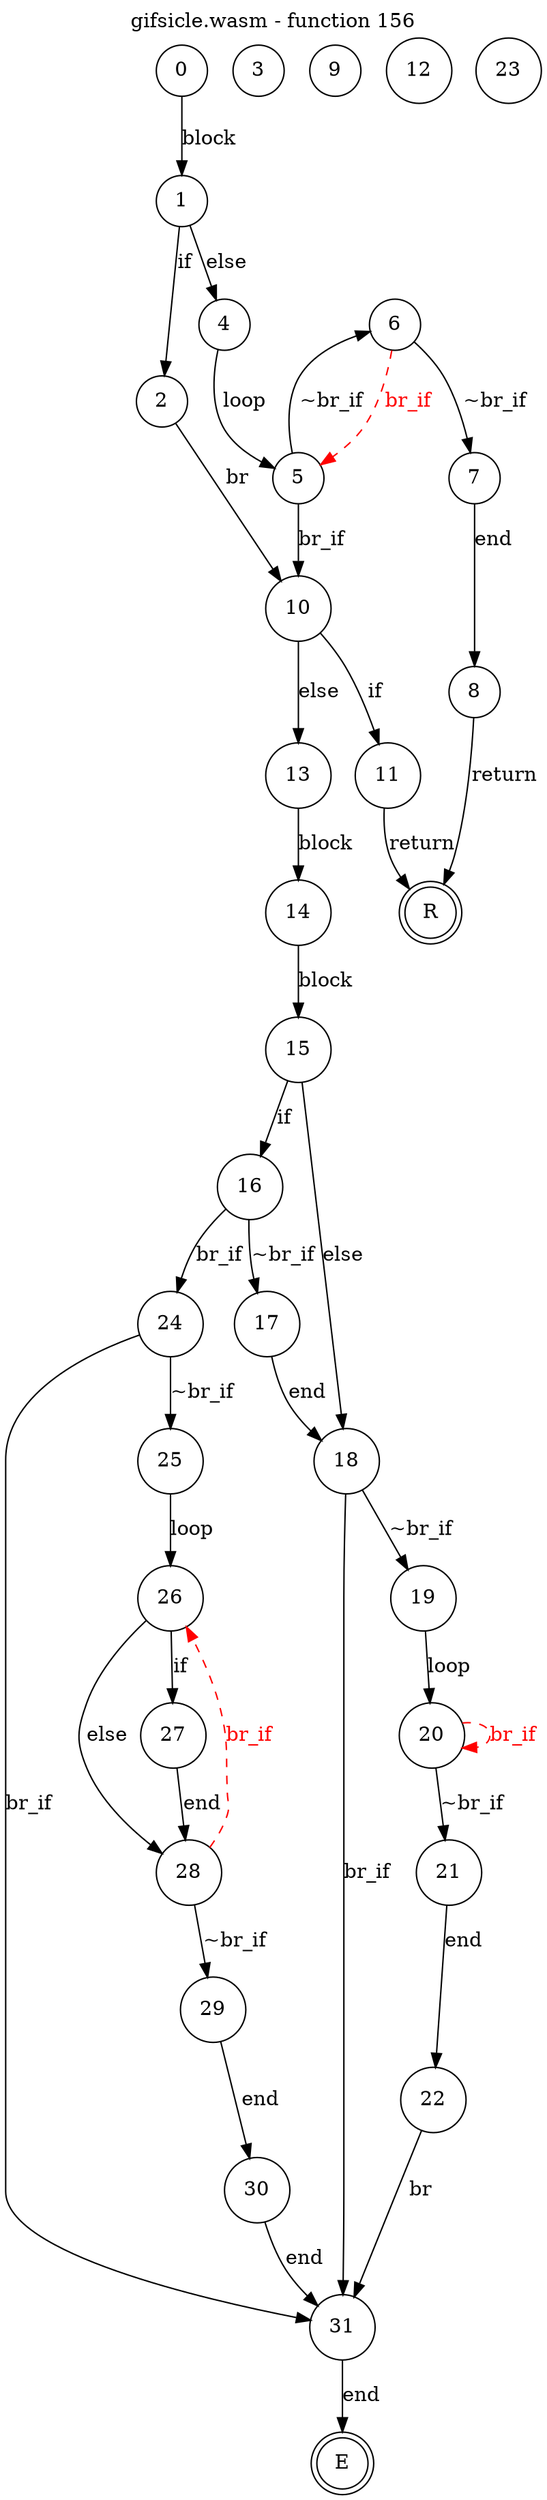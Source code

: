 digraph finite_state_machine {
    label = "gifsicle.wasm - function 156"
    labelloc =  t
    labelfontsize = 16
    labelfontcolor = black
    labelfontname = "Helvetica"
    node [shape = doublecircle]; E R ;
node [shape=circle, fontcolor=black, style="", label="0"]0
node [shape=circle, fontcolor=black, style="", label="1"]1
node [shape=circle, fontcolor=black, style="", label="2"]2
node [shape=circle, fontcolor=black, style="", label="3"]3
node [shape=circle, fontcolor=black, style="", label="4"]4
node [shape=circle, fontcolor=black, style="", label="5"]5
node [shape=circle, fontcolor=black, style="", label="6"]6
node [shape=circle, fontcolor=black, style="", label="7"]7
node [shape=circle, fontcolor=black, style="", label="8"]8
node [shape=circle, fontcolor=black, style="", label="9"]9
node [shape=circle, fontcolor=black, style="", label="10"]10
node [shape=circle, fontcolor=black, style="", label="11"]11
node [shape=circle, fontcolor=black, style="", label="12"]12
node [shape=circle, fontcolor=black, style="", label="13"]13
node [shape=circle, fontcolor=black, style="", label="14"]14
node [shape=circle, fontcolor=black, style="", label="15"]15
node [shape=circle, fontcolor=black, style="", label="16"]16
node [shape=circle, fontcolor=black, style="", label="17"]17
node [shape=circle, fontcolor=black, style="", label="18"]18
node [shape=circle, fontcolor=black, style="", label="19"]19
node [shape=circle, fontcolor=black, style="", label="20"]20
node [shape=circle, fontcolor=black, style="", label="21"]21
node [shape=circle, fontcolor=black, style="", label="22"]22
node [shape=circle, fontcolor=black, style="", label="23"]23
node [shape=circle, fontcolor=black, style="", label="24"]24
node [shape=circle, fontcolor=black, style="", label="25"]25
node [shape=circle, fontcolor=black, style="", label="26"]26
node [shape=circle, fontcolor=black, style="", label="27"]27
node [shape=circle, fontcolor=black, style="", label="28"]28
node [shape=circle, fontcolor=black, style="", label="29"]29
node [shape=circle, fontcolor=black, style="", label="30"]30
node [shape=circle, fontcolor=black, style="", label="31"]31
node [shape=circle, fontcolor=black, style="", label="E"]E
node [shape=circle, fontcolor=black, style="", label="R"]R
    0 -> 1[label="block"];
    1 -> 2[label="if"];
    1 -> 4[label="else"];
    2 -> 10[label="br"];
    4 -> 5[label="loop"];
    5 -> 6[label="~br_if"];
    5 -> 10[label="br_if"];
    6 -> 7[label="~br_if"];
    6 -> 5[style="dashed" color="red" fontcolor="red" label="br_if"];
    7 -> 8[label="end"];
    8 -> R[label="return"];
    10 -> 11[label="if"];
    10 -> 13[label="else"];
    11 -> R[label="return"];
    13 -> 14[label="block"];
    14 -> 15[label="block"];
    15 -> 16[label="if"];
    15 -> 18[label="else"];
    16 -> 17[label="~br_if"];
    16 -> 24[label="br_if"];
    17 -> 18[label="end"];
    18 -> 19[label="~br_if"];
    18 -> 31[label="br_if"];
    19 -> 20[label="loop"];
    20 -> 21[label="~br_if"];
    20 -> 20[style="dashed" color="red" fontcolor="red" label="br_if"];
    21 -> 22[label="end"];
    22 -> 31[label="br"];
    24 -> 25[label="~br_if"];
    24 -> 31[label="br_if"];
    25 -> 26[label="loop"];
    26 -> 27[label="if"];
    26 -> 28[label="else"];
    27 -> 28[label="end"];
    28 -> 29[label="~br_if"];
    28 -> 26[style="dashed" color="red" fontcolor="red" label="br_if"];
    29 -> 30[label="end"];
    30 -> 31[label="end"];
    31 -> E[label="end"];
}
